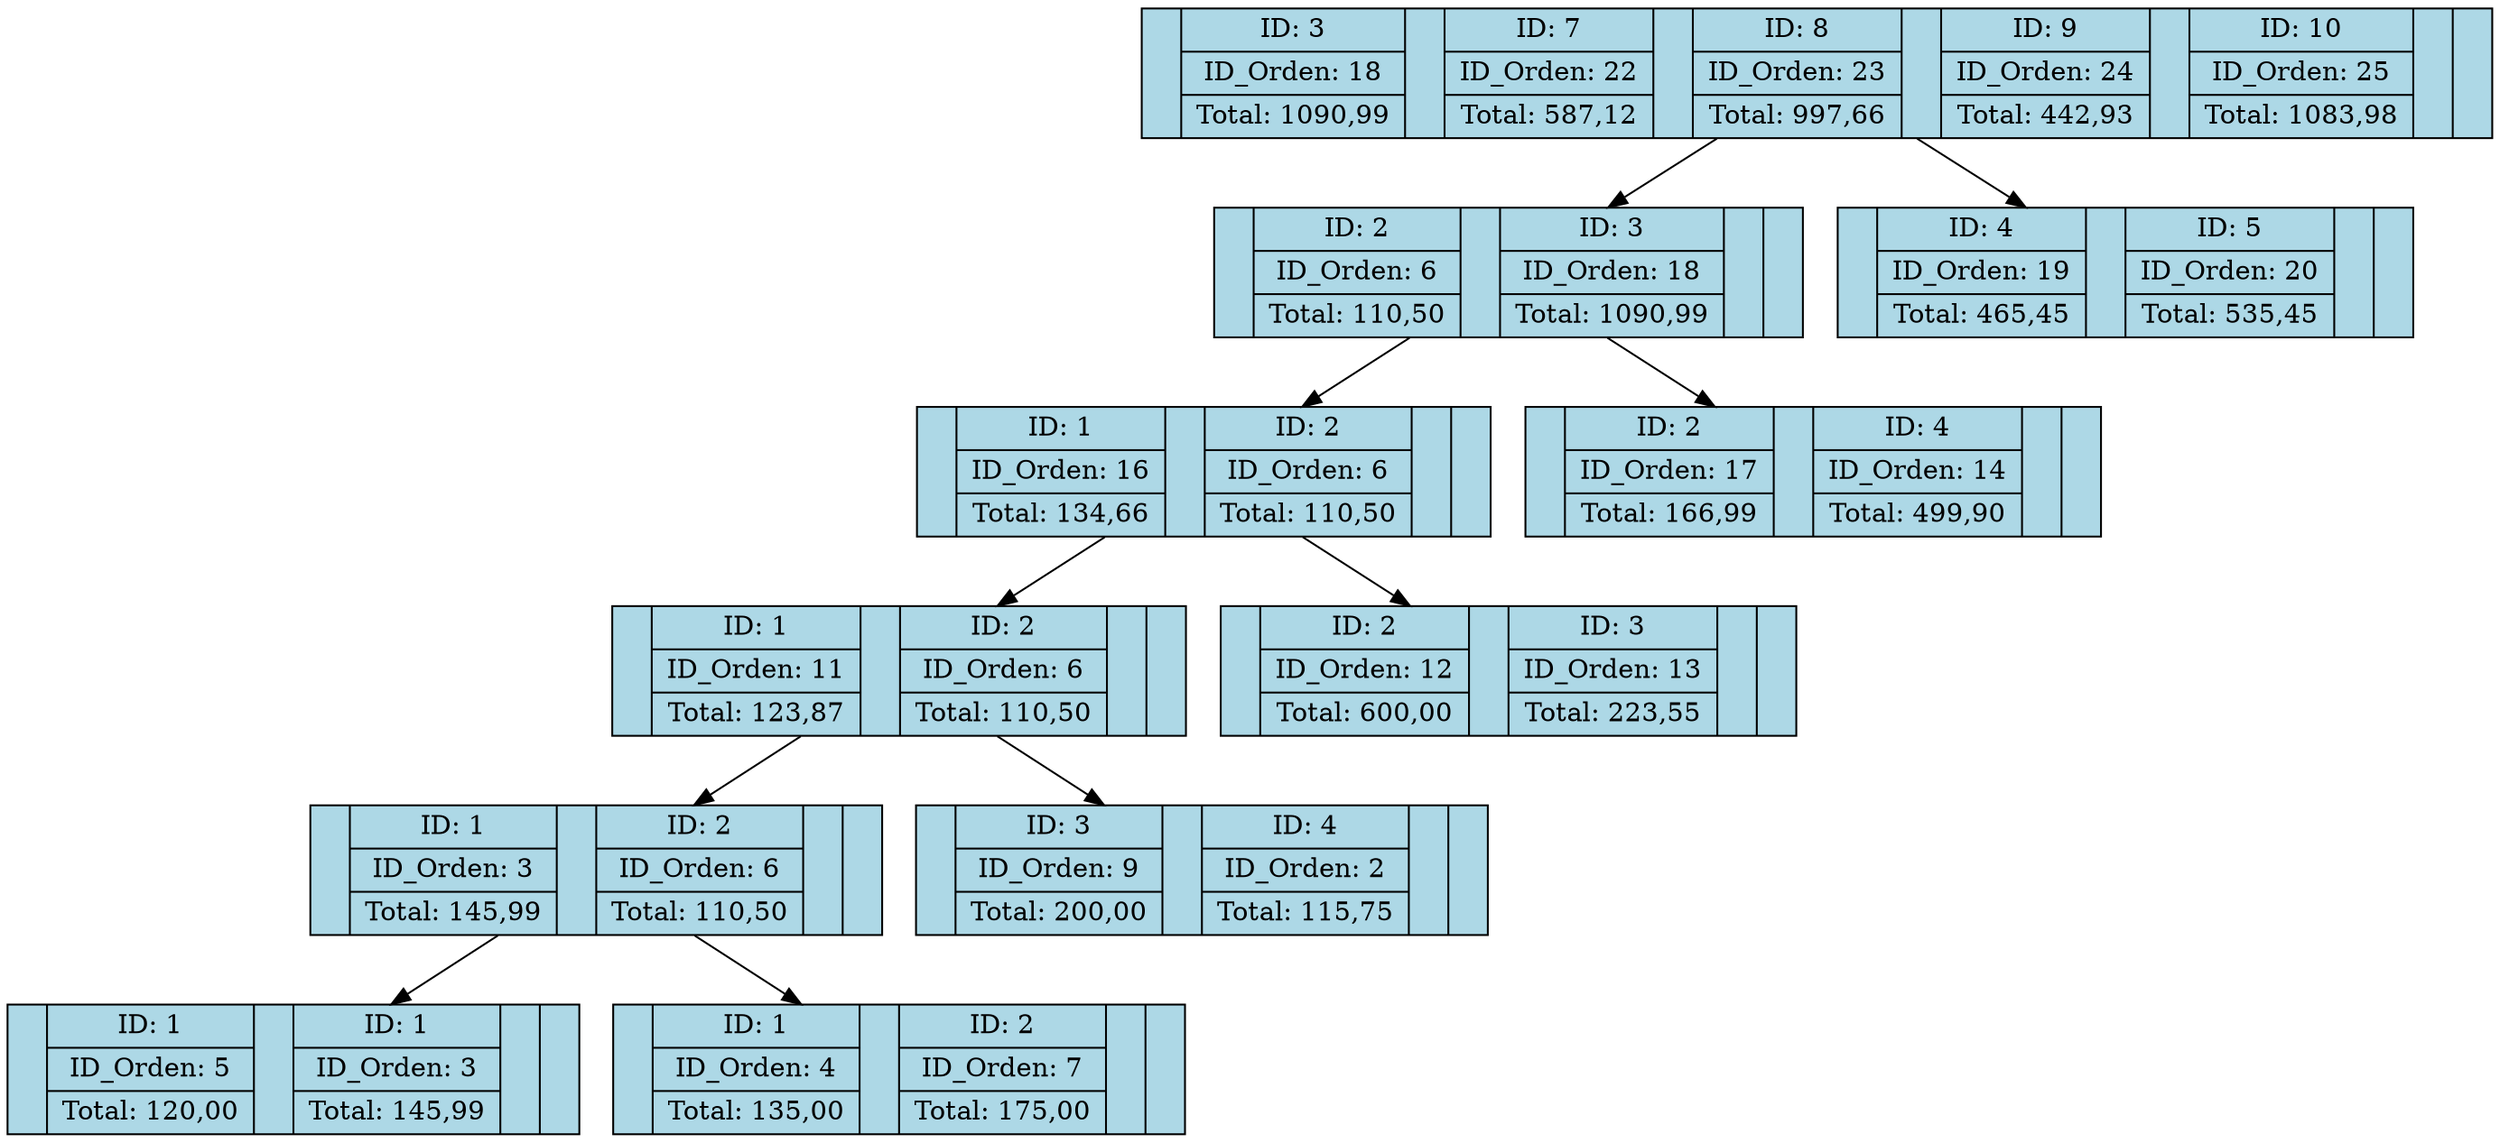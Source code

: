 digraph TreeB {
node [shape=record, style=filled, fillcolor=lightblue];
N34181910 [label="<f0> | { ID: 3 | ID_Orden: 18 | Total: 1090,99 } | <f1> | { ID: 7 | ID_Orden: 22 | Total: 587,12 } | <f2> | { ID: 8 | ID_Orden: 23 | Total: 997,66 } | <f3> | { ID: 9 | ID_Orden: 24 | Total: 442,93 } | <f4> | { ID: 10 | ID_Orden: 25 | Total: 1083,98 } | <f5> |"];
N34181910 -> N39201736;
N39201736 [label="<f0> | { ID: 2 | ID_Orden: 6 | Total: 110,50 } | <f1> | { ID: 3 | ID_Orden: 18 | Total: 1090,99 } | <f2> |"];
N39201736 -> N63388340;
N63388340 [label="<f0> | { ID: 1 | ID_Orden: 16 | Total: 134,66 } | <f1> | { ID: 2 | ID_Orden: 6 | Total: 110,50 } | <f2> |"];
N63388340 -> N10923418;
N10923418 [label="<f0> | { ID: 1 | ID_Orden: 11 | Total: 123,87 } | <f1> | { ID: 2 | ID_Orden: 6 | Total: 110,50 } | <f2> |"];
N10923418 -> N31201899;
N31201899 [label="<f0> | { ID: 1 | ID_Orden: 3 | Total: 145,99 } | <f1> | { ID: 2 | ID_Orden: 6 | Total: 110,50 } | <f2> |"];
N31201899 -> N38496415;
N38496415 [label="<f0> | { ID: 1 | ID_Orden: 5 | Total: 120,00 } | <f1> | { ID: 1 | ID_Orden: 3 | Total: 145,99 } | <f2> |"];
N31201899 -> N12381635;
N12381635 [label="<f0> | { ID: 1 | ID_Orden: 4 | Total: 135,00 } | <f1> | { ID: 2 | ID_Orden: 7 | Total: 175,00 } | <f2> |"];
N10923418 -> N44325851;
N44325851 [label="<f0> | { ID: 3 | ID_Orden: 9 | Total: 200,00 } | <f1> | { ID: 4 | ID_Orden: 2 | Total: 115,75 } | <f2> |"];
N63388340 -> N33624151;
N33624151 [label="<f0> | { ID: 2 | ID_Orden: 12 | Total: 600,00 } | <f1> | { ID: 3 | ID_Orden: 13 | Total: 223,55 } | <f2> |"];
N39201736 -> N17271312;
N17271312 [label="<f0> | { ID: 2 | ID_Orden: 17 | Total: 166,99 } | <f1> | { ID: 4 | ID_Orden: 14 | Total: 499,90 } | <f2> |"];
N34181910 -> N21224086;
N21224086 [label="<f0> | { ID: 4 | ID_Orden: 19 | Total: 465,45 } | <f1> | { ID: 5 | ID_Orden: 20 | Total: 535,45 } | <f2> |"];
}
